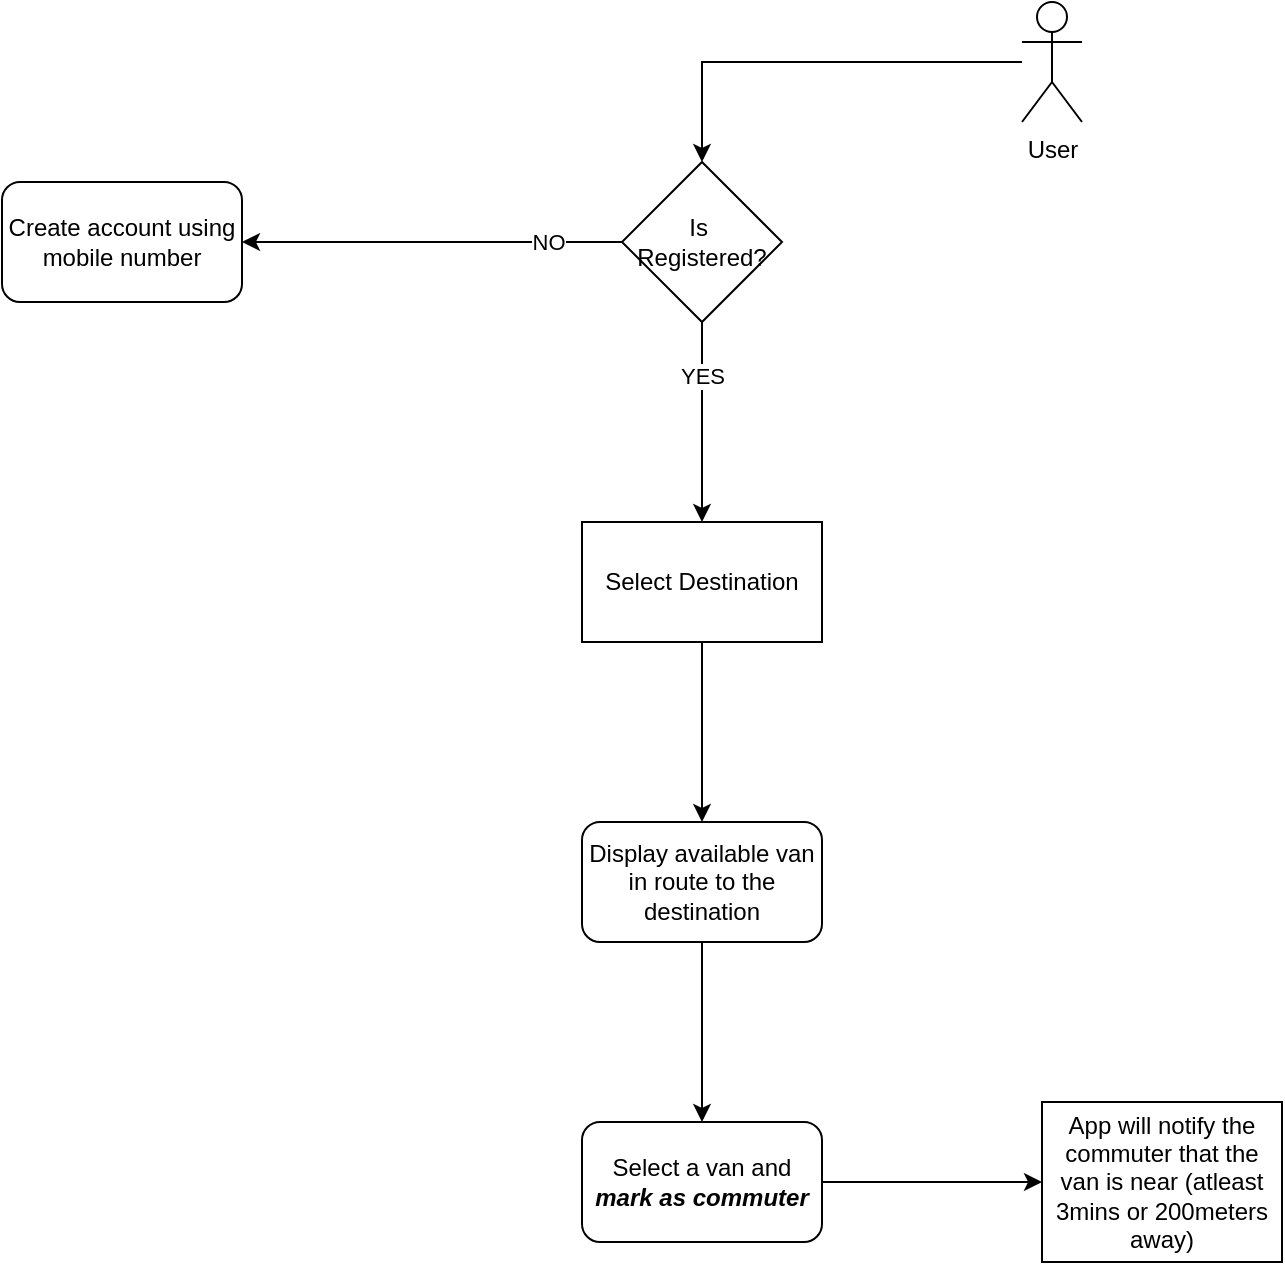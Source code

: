 <mxfile version="26.0.13" pages="2">
  <diagram name="User Flow Chart" id="lEA_qKT3mthsEDez65N3">
    <mxGraphModel dx="1257" dy="683" grid="1" gridSize="10" guides="1" tooltips="1" connect="1" arrows="1" fold="1" page="1" pageScale="1" pageWidth="850" pageHeight="1100" math="0" shadow="0">
      <root>
        <mxCell id="0" />
        <mxCell id="1" parent="0" />
        <mxCell id="liC86JG7QrW3VDQCqqKZ-10" style="edgeStyle=orthogonalEdgeStyle;rounded=0;orthogonalLoop=1;jettySize=auto;html=1;entryX=0.5;entryY=0;entryDx=0;entryDy=0;" edge="1" parent="1" source="liC86JG7QrW3VDQCqqKZ-3" target="liC86JG7QrW3VDQCqqKZ-6">
          <mxGeometry relative="1" as="geometry" />
        </mxCell>
        <mxCell id="liC86JG7QrW3VDQCqqKZ-3" value="User" style="shape=umlActor;verticalLabelPosition=bottom;verticalAlign=top;html=1;outlineConnect=0;" vertex="1" parent="1">
          <mxGeometry x="600" y="50" width="30" height="60" as="geometry" />
        </mxCell>
        <mxCell id="liC86JG7QrW3VDQCqqKZ-8" style="edgeStyle=orthogonalEdgeStyle;rounded=0;orthogonalLoop=1;jettySize=auto;html=1;entryX=1;entryY=0.5;entryDx=0;entryDy=0;" edge="1" parent="1" source="liC86JG7QrW3VDQCqqKZ-6" target="liC86JG7QrW3VDQCqqKZ-11">
          <mxGeometry relative="1" as="geometry">
            <mxPoint x="220" y="170.0" as="targetPoint" />
          </mxGeometry>
        </mxCell>
        <mxCell id="liC86JG7QrW3VDQCqqKZ-9" value="NO" style="edgeLabel;html=1;align=center;verticalAlign=middle;resizable=0;points=[];" vertex="1" connectable="0" parent="liC86JG7QrW3VDQCqqKZ-8">
          <mxGeometry x="-0.605" relative="1" as="geometry">
            <mxPoint as="offset" />
          </mxGeometry>
        </mxCell>
        <mxCell id="liC86JG7QrW3VDQCqqKZ-13" style="edgeStyle=orthogonalEdgeStyle;rounded=0;orthogonalLoop=1;jettySize=auto;html=1;exitX=0.5;exitY=1;exitDx=0;exitDy=0;entryX=0.5;entryY=0;entryDx=0;entryDy=0;" edge="1" parent="1" source="liC86JG7QrW3VDQCqqKZ-6" target="liC86JG7QrW3VDQCqqKZ-12">
          <mxGeometry relative="1" as="geometry" />
        </mxCell>
        <mxCell id="liC86JG7QrW3VDQCqqKZ-14" value="YES" style="edgeLabel;html=1;align=center;verticalAlign=middle;resizable=0;points=[];" vertex="1" connectable="0" parent="liC86JG7QrW3VDQCqqKZ-13">
          <mxGeometry x="-0.46" relative="1" as="geometry">
            <mxPoint as="offset" />
          </mxGeometry>
        </mxCell>
        <mxCell id="liC86JG7QrW3VDQCqqKZ-6" value="Is&amp;nbsp;&lt;div&gt;Registered?&lt;/div&gt;" style="rhombus;whiteSpace=wrap;html=1;" vertex="1" parent="1">
          <mxGeometry x="400" y="130" width="80" height="80" as="geometry" />
        </mxCell>
        <mxCell id="liC86JG7QrW3VDQCqqKZ-11" value="Create account using mobile number" style="rounded=1;whiteSpace=wrap;html=1;" vertex="1" parent="1">
          <mxGeometry x="90" y="140" width="120" height="60" as="geometry" />
        </mxCell>
        <mxCell id="liC86JG7QrW3VDQCqqKZ-16" style="edgeStyle=orthogonalEdgeStyle;rounded=0;orthogonalLoop=1;jettySize=auto;html=1;" edge="1" parent="1" source="liC86JG7QrW3VDQCqqKZ-12" target="liC86JG7QrW3VDQCqqKZ-15">
          <mxGeometry relative="1" as="geometry" />
        </mxCell>
        <mxCell id="liC86JG7QrW3VDQCqqKZ-12" value="Select Destination" style="rounded=0;whiteSpace=wrap;html=1;" vertex="1" parent="1">
          <mxGeometry x="380" y="310" width="120" height="60" as="geometry" />
        </mxCell>
        <mxCell id="liC86JG7QrW3VDQCqqKZ-18" style="edgeStyle=orthogonalEdgeStyle;rounded=0;orthogonalLoop=1;jettySize=auto;html=1;exitX=0.5;exitY=1;exitDx=0;exitDy=0;" edge="1" parent="1" source="liC86JG7QrW3VDQCqqKZ-15" target="liC86JG7QrW3VDQCqqKZ-17">
          <mxGeometry relative="1" as="geometry" />
        </mxCell>
        <mxCell id="liC86JG7QrW3VDQCqqKZ-15" value="Display available van in route to the destination" style="rounded=1;whiteSpace=wrap;html=1;" vertex="1" parent="1">
          <mxGeometry x="380" y="460" width="120" height="60" as="geometry" />
        </mxCell>
        <mxCell id="liC86JG7QrW3VDQCqqKZ-20" style="edgeStyle=orthogonalEdgeStyle;rounded=0;orthogonalLoop=1;jettySize=auto;html=1;exitX=1;exitY=0.5;exitDx=0;exitDy=0;" edge="1" parent="1" source="liC86JG7QrW3VDQCqqKZ-17" target="liC86JG7QrW3VDQCqqKZ-19">
          <mxGeometry relative="1" as="geometry" />
        </mxCell>
        <mxCell id="liC86JG7QrW3VDQCqqKZ-17" value="Select a van and &lt;b&gt;&lt;i&gt;mark as commuter&lt;/i&gt;&lt;/b&gt;" style="rounded=1;whiteSpace=wrap;html=1;" vertex="1" parent="1">
          <mxGeometry x="380" y="610" width="120" height="60" as="geometry" />
        </mxCell>
        <mxCell id="liC86JG7QrW3VDQCqqKZ-19" value="App will notify the commuter that the van is near (atleast 3mins or 200meters away)" style="rounded=0;whiteSpace=wrap;html=1;" vertex="1" parent="1">
          <mxGeometry x="610" y="600" width="120" height="80" as="geometry" />
        </mxCell>
      </root>
    </mxGraphModel>
  </diagram>
  <diagram id="fVoxArqaI66ecea61oHq" name="Van Flow Chart">
    <mxGraphModel dx="1354" dy="735" grid="1" gridSize="10" guides="1" tooltips="1" connect="1" arrows="1" fold="1" page="1" pageScale="1" pageWidth="850" pageHeight="1100" math="0" shadow="0">
      <root>
        <mxCell id="0" />
        <mxCell id="1" parent="0" />
        <mxCell id="gRDN_iiMOQ-uWeiCXF-b-6" style="edgeStyle=orthogonalEdgeStyle;rounded=0;orthogonalLoop=1;jettySize=auto;html=1;" edge="1" parent="1" source="gRDN_iiMOQ-uWeiCXF-b-1" target="gRDN_iiMOQ-uWeiCXF-b-3">
          <mxGeometry relative="1" as="geometry" />
        </mxCell>
        <mxCell id="gRDN_iiMOQ-uWeiCXF-b-19" style="edgeStyle=orthogonalEdgeStyle;rounded=0;orthogonalLoop=1;jettySize=auto;html=1;exitX=1;exitY=0.333;exitDx=0;exitDy=0;exitPerimeter=0;entryX=0.5;entryY=0;entryDx=0;entryDy=0;" edge="1" parent="1">
          <mxGeometry relative="1" as="geometry">
            <mxPoint x="185" y="60" as="sourcePoint" />
            <mxPoint x="280.0" y="160" as="targetPoint" />
          </mxGeometry>
        </mxCell>
        <mxCell id="gRDN_iiMOQ-uWeiCXF-b-1" value="Driver" style="shape=umlActor;verticalLabelPosition=bottom;verticalAlign=top;html=1;outlineConnect=0;" vertex="1" parent="1">
          <mxGeometry x="155" y="30" width="30" height="60" as="geometry" />
        </mxCell>
        <mxCell id="gRDN_iiMOQ-uWeiCXF-b-7" style="edgeStyle=orthogonalEdgeStyle;rounded=0;orthogonalLoop=1;jettySize=auto;html=1;exitX=0.5;exitY=1;exitDx=0;exitDy=0;entryX=0.5;entryY=0;entryDx=0;entryDy=0;" edge="1" parent="1" source="gRDN_iiMOQ-uWeiCXF-b-3" target="gRDN_iiMOQ-uWeiCXF-b-5">
          <mxGeometry relative="1" as="geometry" />
        </mxCell>
        <mxCell id="gRDN_iiMOQ-uWeiCXF-b-3" value="Set Route" style="rounded=1;whiteSpace=wrap;html=1;" vertex="1" parent="1">
          <mxGeometry x="20" y="150" width="120" height="60" as="geometry" />
        </mxCell>
        <mxCell id="gRDN_iiMOQ-uWeiCXF-b-10" style="edgeStyle=orthogonalEdgeStyle;rounded=0;orthogonalLoop=1;jettySize=auto;html=1;entryX=0.5;entryY=0;entryDx=0;entryDy=0;" edge="1" parent="1" source="gRDN_iiMOQ-uWeiCXF-b-4" target="gRDN_iiMOQ-uWeiCXF-b-9">
          <mxGeometry relative="1" as="geometry" />
        </mxCell>
        <mxCell id="gRDN_iiMOQ-uWeiCXF-b-4" value="Set vaccant sits" style="rounded=1;whiteSpace=wrap;html=1;" vertex="1" parent="1">
          <mxGeometry x="20" y="399" width="120" height="60" as="geometry" />
        </mxCell>
        <mxCell id="gRDN_iiMOQ-uWeiCXF-b-8" style="edgeStyle=orthogonalEdgeStyle;rounded=0;orthogonalLoop=1;jettySize=auto;html=1;exitX=0.5;exitY=1;exitDx=0;exitDy=0;entryX=0.5;entryY=0;entryDx=0;entryDy=0;" edge="1" parent="1" source="gRDN_iiMOQ-uWeiCXF-b-5" target="gRDN_iiMOQ-uWeiCXF-b-4">
          <mxGeometry relative="1" as="geometry" />
        </mxCell>
        <mxCell id="gRDN_iiMOQ-uWeiCXF-b-5" value="Queue Terminal" style="rounded=1;whiteSpace=wrap;html=1;" vertex="1" parent="1">
          <mxGeometry x="20" y="269" width="120" height="60" as="geometry" />
        </mxCell>
        <mxCell id="gRDN_iiMOQ-uWeiCXF-b-29" style="edgeStyle=orthogonalEdgeStyle;rounded=0;orthogonalLoop=1;jettySize=auto;html=1;exitX=0.5;exitY=1;exitDx=0;exitDy=0;entryX=0.5;entryY=0;entryDx=0;entryDy=0;" edge="1" parent="1" source="gRDN_iiMOQ-uWeiCXF-b-9" target="gRDN_iiMOQ-uWeiCXF-b-28">
          <mxGeometry relative="1" as="geometry" />
        </mxCell>
        <mxCell id="gRDN_iiMOQ-uWeiCXF-b-9" value="In Route" style="rounded=0;whiteSpace=wrap;html=1;" vertex="1" parent="1">
          <mxGeometry x="20" y="520" width="120" height="60" as="geometry" />
        </mxCell>
        <mxCell id="gRDN_iiMOQ-uWeiCXF-b-21" style="edgeStyle=orthogonalEdgeStyle;rounded=0;orthogonalLoop=1;jettySize=auto;html=1;entryX=0.5;entryY=0;entryDx=0;entryDy=0;" edge="1" parent="1" source="gRDN_iiMOQ-uWeiCXF-b-11" target="gRDN_iiMOQ-uWeiCXF-b-14">
          <mxGeometry relative="1" as="geometry" />
        </mxCell>
        <mxCell id="gRDN_iiMOQ-uWeiCXF-b-22" style="edgeStyle=orthogonalEdgeStyle;rounded=0;orthogonalLoop=1;jettySize=auto;html=1;entryX=0.5;entryY=0;entryDx=0;entryDy=0;" edge="1" parent="1" source="gRDN_iiMOQ-uWeiCXF-b-11" target="gRDN_iiMOQ-uWeiCXF-b-15">
          <mxGeometry relative="1" as="geometry" />
        </mxCell>
        <mxCell id="gRDN_iiMOQ-uWeiCXF-b-11" value="Dispatcher" style="shape=umlActor;verticalLabelPosition=bottom;verticalAlign=top;html=1;outlineConnect=0;" vertex="1" parent="1">
          <mxGeometry x="660" y="30" width="30" height="60" as="geometry" />
        </mxCell>
        <mxCell id="gRDN_iiMOQ-uWeiCXF-b-20" style="edgeStyle=orthogonalEdgeStyle;rounded=0;orthogonalLoop=1;jettySize=auto;html=1;exitX=0.5;exitY=1;exitDx=0;exitDy=0;entryX=0.5;entryY=0;entryDx=0;entryDy=0;" edge="1" parent="1" source="gRDN_iiMOQ-uWeiCXF-b-14" target="gRDN_iiMOQ-uWeiCXF-b-16">
          <mxGeometry relative="1" as="geometry" />
        </mxCell>
        <mxCell id="gRDN_iiMOQ-uWeiCXF-b-14" value="View/Set Terminal Queue" style="rounded=0;whiteSpace=wrap;html=1;" vertex="1" parent="1">
          <mxGeometry x="520" y="130" width="120" height="60" as="geometry" />
        </mxCell>
        <mxCell id="gRDN_iiMOQ-uWeiCXF-b-24" style="edgeStyle=orthogonalEdgeStyle;rounded=0;orthogonalLoop=1;jettySize=auto;html=1;exitX=0.5;exitY=1;exitDx=0;exitDy=0;entryX=0.5;entryY=0;entryDx=0;entryDy=0;" edge="1" parent="1" source="gRDN_iiMOQ-uWeiCXF-b-15" target="gRDN_iiMOQ-uWeiCXF-b-23">
          <mxGeometry relative="1" as="geometry" />
        </mxCell>
        <mxCell id="gRDN_iiMOQ-uWeiCXF-b-15" value="View Van Location" style="rounded=0;whiteSpace=wrap;html=1;" vertex="1" parent="1">
          <mxGeometry x="710" y="130" width="120" height="60" as="geometry" />
        </mxCell>
        <mxCell id="gRDN_iiMOQ-uWeiCXF-b-27" style="edgeStyle=orthogonalEdgeStyle;rounded=0;orthogonalLoop=1;jettySize=auto;html=1;exitX=0.5;exitY=1;exitDx=0;exitDy=0;entryX=0.5;entryY=0;entryDx=0;entryDy=0;" edge="1" parent="1" source="gRDN_iiMOQ-uWeiCXF-b-16" target="gRDN_iiMOQ-uWeiCXF-b-26">
          <mxGeometry relative="1" as="geometry" />
        </mxCell>
        <mxCell id="gRDN_iiMOQ-uWeiCXF-b-16" value="Set Van Vaccant Sits" style="rounded=1;whiteSpace=wrap;html=1;" vertex="1" parent="1">
          <mxGeometry x="520" y="260" width="120" height="60" as="geometry" />
        </mxCell>
        <mxCell id="gRDN_iiMOQ-uWeiCXF-b-17" value="Notify/Message Van" style="rounded=1;whiteSpace=wrap;html=1;" vertex="1" parent="1">
          <mxGeometry x="710" y="390" width="120" height="60" as="geometry" />
        </mxCell>
        <mxCell id="gRDN_iiMOQ-uWeiCXF-b-18" value="Auto Queue when arriving at the terminal" style="rounded=0;whiteSpace=wrap;html=1;" vertex="1" parent="1">
          <mxGeometry x="220" y="150" width="120" height="60" as="geometry" />
        </mxCell>
        <mxCell id="gRDN_iiMOQ-uWeiCXF-b-25" style="edgeStyle=orthogonalEdgeStyle;rounded=0;orthogonalLoop=1;jettySize=auto;html=1;exitX=0.5;exitY=1;exitDx=0;exitDy=0;entryX=0.5;entryY=0;entryDx=0;entryDy=0;" edge="1" parent="1" source="gRDN_iiMOQ-uWeiCXF-b-23" target="gRDN_iiMOQ-uWeiCXF-b-17">
          <mxGeometry relative="1" as="geometry" />
        </mxCell>
        <mxCell id="gRDN_iiMOQ-uWeiCXF-b-23" value="View Van vaccant sits" style="rounded=1;whiteSpace=wrap;html=1;" vertex="1" parent="1">
          <mxGeometry x="710" y="260" width="120" height="60" as="geometry" />
        </mxCell>
        <mxCell id="gRDN_iiMOQ-uWeiCXF-b-26" value="Dispatch Van" style="rounded=1;whiteSpace=wrap;html=1;" vertex="1" parent="1">
          <mxGeometry x="520" y="390" width="120" height="60" as="geometry" />
        </mxCell>
        <mxCell id="gRDN_iiMOQ-uWeiCXF-b-31" style="edgeStyle=orthogonalEdgeStyle;rounded=0;orthogonalLoop=1;jettySize=auto;html=1;" edge="1" parent="1" source="gRDN_iiMOQ-uWeiCXF-b-28" target="gRDN_iiMOQ-uWeiCXF-b-30">
          <mxGeometry relative="1" as="geometry" />
        </mxCell>
        <mxCell id="gRDN_iiMOQ-uWeiCXF-b-28" value="Live Map with commuters marker" style="rounded=1;whiteSpace=wrap;html=1;" vertex="1" parent="1">
          <mxGeometry x="20" y="650" width="120" height="60" as="geometry" />
        </mxCell>
        <mxCell id="gRDN_iiMOQ-uWeiCXF-b-30" value="Notify when commuter is nearby" style="rounded=0;whiteSpace=wrap;html=1;" vertex="1" parent="1">
          <mxGeometry x="20" y="790" width="120" height="60" as="geometry" />
        </mxCell>
      </root>
    </mxGraphModel>
  </diagram>
</mxfile>
